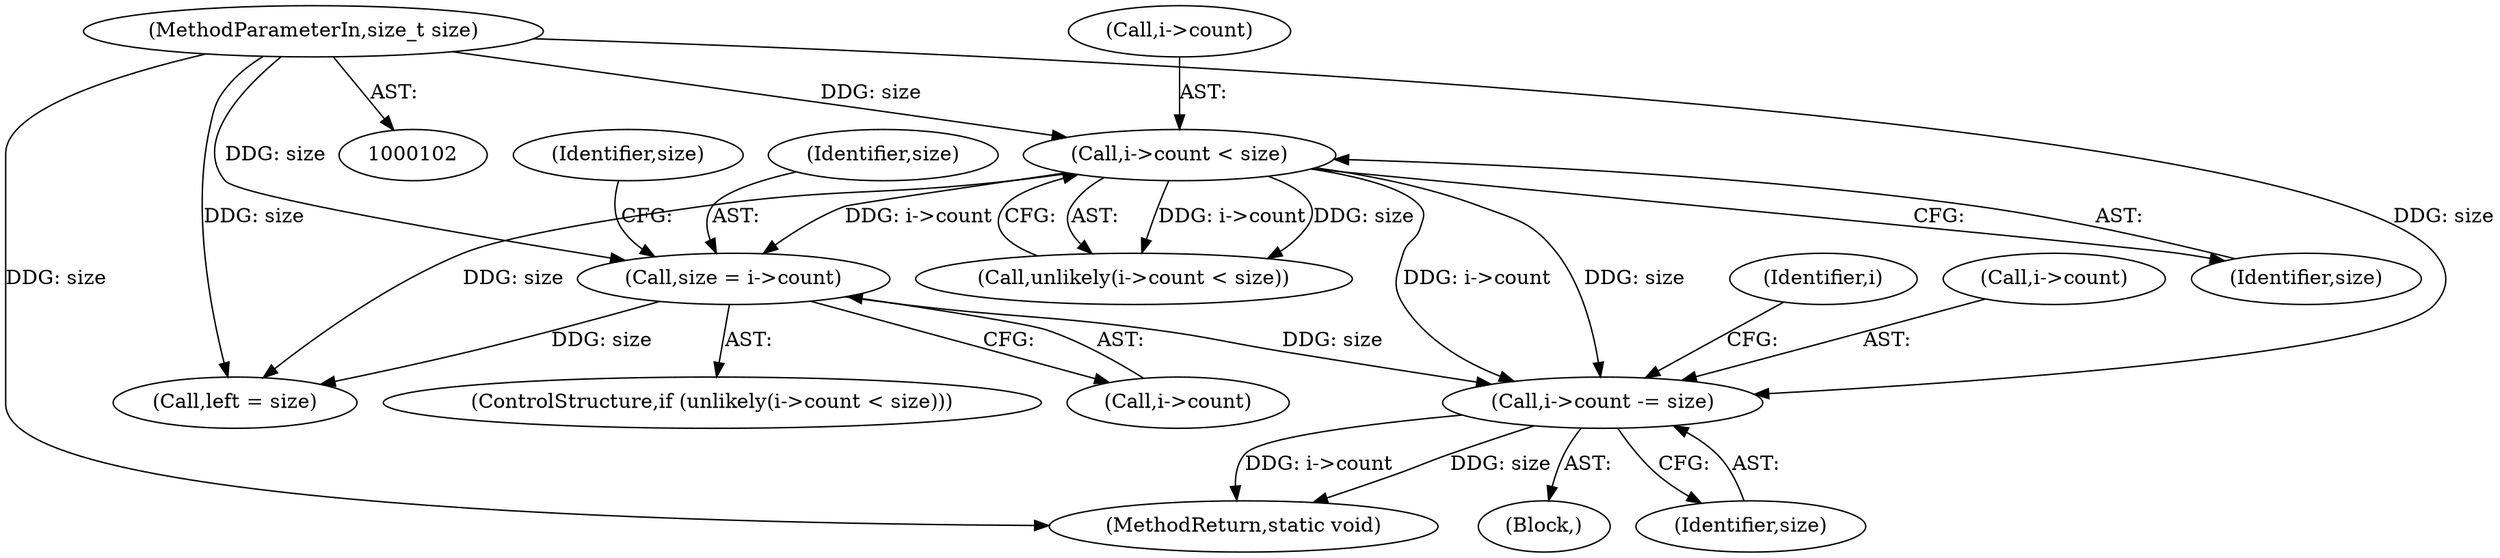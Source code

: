 digraph "0_linux_b9dc6f65bc5e232d1c05fe34b5daadc7e8bbf1fb_0@pointer" {
"1000199" [label="(Call,i->count -= size)"];
"1000114" [label="(Call,i->count < size)"];
"1000104" [label="(MethodParameterIn,size_t size)"];
"1000119" [label="(Call,size = i->count)"];
"1000115" [label="(Call,i->count)"];
"1000121" [label="(Call,i->count)"];
"1000205" [label="(Identifier,i)"];
"1000206" [label="(MethodReturn,static void)"];
"1000104" [label="(MethodParameterIn,size_t size)"];
"1000114" [label="(Call,i->count < size)"];
"1000125" [label="(Identifier,size)"];
"1000112" [label="(ControlStructure,if (unlikely(i->count < size)))"];
"1000105" [label="(Block,)"];
"1000113" [label="(Call,unlikely(i->count < size))"];
"1000120" [label="(Identifier,size)"];
"1000199" [label="(Call,i->count -= size)"];
"1000119" [label="(Call,size = i->count)"];
"1000118" [label="(Identifier,size)"];
"1000135" [label="(Call,left = size)"];
"1000203" [label="(Identifier,size)"];
"1000200" [label="(Call,i->count)"];
"1000199" -> "1000105"  [label="AST: "];
"1000199" -> "1000203"  [label="CFG: "];
"1000200" -> "1000199"  [label="AST: "];
"1000203" -> "1000199"  [label="AST: "];
"1000205" -> "1000199"  [label="CFG: "];
"1000199" -> "1000206"  [label="DDG: i->count"];
"1000199" -> "1000206"  [label="DDG: size"];
"1000114" -> "1000199"  [label="DDG: size"];
"1000114" -> "1000199"  [label="DDG: i->count"];
"1000119" -> "1000199"  [label="DDG: size"];
"1000104" -> "1000199"  [label="DDG: size"];
"1000114" -> "1000113"  [label="AST: "];
"1000114" -> "1000118"  [label="CFG: "];
"1000115" -> "1000114"  [label="AST: "];
"1000118" -> "1000114"  [label="AST: "];
"1000113" -> "1000114"  [label="CFG: "];
"1000114" -> "1000113"  [label="DDG: i->count"];
"1000114" -> "1000113"  [label="DDG: size"];
"1000104" -> "1000114"  [label="DDG: size"];
"1000114" -> "1000119"  [label="DDG: i->count"];
"1000114" -> "1000135"  [label="DDG: size"];
"1000104" -> "1000102"  [label="AST: "];
"1000104" -> "1000206"  [label="DDG: size"];
"1000104" -> "1000119"  [label="DDG: size"];
"1000104" -> "1000135"  [label="DDG: size"];
"1000119" -> "1000112"  [label="AST: "];
"1000119" -> "1000121"  [label="CFG: "];
"1000120" -> "1000119"  [label="AST: "];
"1000121" -> "1000119"  [label="AST: "];
"1000125" -> "1000119"  [label="CFG: "];
"1000119" -> "1000135"  [label="DDG: size"];
}
